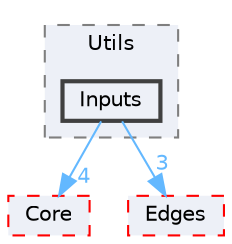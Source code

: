 digraph "Simulator/Utils/Inputs"
{
 // LATEX_PDF_SIZE
  bgcolor="transparent";
  edge [fontname=Helvetica,fontsize=10,labelfontname=Helvetica,labelfontsize=10];
  node [fontname=Helvetica,fontsize=10,shape=box,height=0.2,width=0.4];
  compound=true
  subgraph clusterdir_a0272814d0434af1122b2c8b7d064f8e {
    graph [ bgcolor="#edf0f7", pencolor="grey50", label="Utils", fontname=Helvetica,fontsize=10 style="filled,dashed", URL="dir_a0272814d0434af1122b2c8b7d064f8e.html",tooltip=""]
  dir_c3f289feffe0a1bfa79e2516c1efaac6 [label="Inputs", fillcolor="#edf0f7", color="grey25", style="filled,bold", URL="dir_c3f289feffe0a1bfa79e2516c1efaac6.html",tooltip=""];
  }
  dir_7119e39fba25347656c358c78b4b5d07 [label="Core", fillcolor="#edf0f7", color="red", style="filled,dashed", URL="dir_7119e39fba25347656c358c78b4b5d07.html",tooltip=""];
  dir_83539a1eabc265fd6adc984748625353 [label="Edges", fillcolor="#edf0f7", color="red", style="filled,dashed", URL="dir_83539a1eabc265fd6adc984748625353.html",tooltip=""];
  dir_c3f289feffe0a1bfa79e2516c1efaac6->dir_7119e39fba25347656c358c78b4b5d07 [headlabel="4", labeldistance=1.5 headhref="dir_000006_000001.html" color="steelblue1" fontcolor="steelblue1"];
  dir_c3f289feffe0a1bfa79e2516c1efaac6->dir_83539a1eabc265fd6adc984748625353 [headlabel="3", labeldistance=1.5 headhref="dir_000006_000004.html" color="steelblue1" fontcolor="steelblue1"];
}
